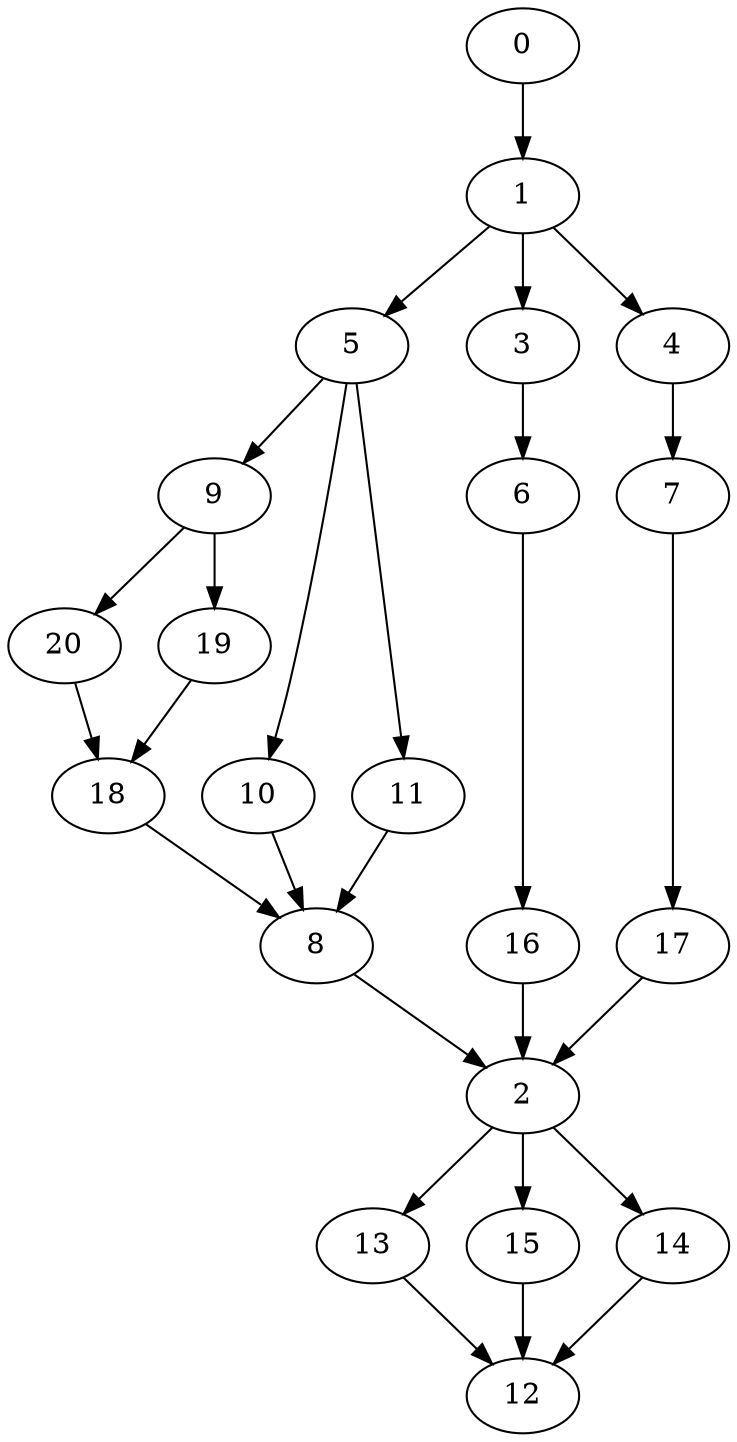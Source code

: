 digraph "SeriesParallel-MaxBf-3_Nodes_21_CCR_1.05_WeightType_Random_Homogeneous-2" {
0 [Weight=9];
1 [Weight=10];
5 [Weight=5];
9 [Weight=8];
20 [Weight=9];
3 [Weight=10];
19 [Weight=8];
4 [Weight=8];
6 [Weight=10];
18 [Weight=8];
10 [Weight=5];
11 [Weight=3];
7 [Weight=4];
8 [Weight=3];
17 [Weight=5];
16 [Weight=5];
2 [Weight=10];
13 [Weight=10];
15 [Weight=9];
14 [Weight=4];
12 [Weight=7];
2 -> 14 [Weight=9];
18 -> 8 [Weight=6];
17 -> 2 [Weight=4];
1 -> 4 [Weight=2];
11 -> 8 [Weight=4];
6 -> 16 [Weight=8];
20 -> 18 [Weight=9];
2 -> 13 [Weight=10];
5 -> 9 [Weight=4];
19 -> 18 [Weight=3];
9 -> 20 [Weight=6];
15 -> 12 [Weight=3];
3 -> 6 [Weight=6];
14 -> 12 [Weight=4];
5 -> 11 [Weight=7];
1 -> 5 [Weight=9];
8 -> 2 [Weight=7];
10 -> 8 [Weight=8];
9 -> 19 [Weight=5];
4 -> 7 [Weight=8];
7 -> 17 [Weight=3];
5 -> 10 [Weight=7];
16 -> 2 [Weight=2];
1 -> 3 [Weight=5];
0 -> 1 [Weight=3];
13 -> 12 [Weight=5];
2 -> 15 [Weight=10];
}
